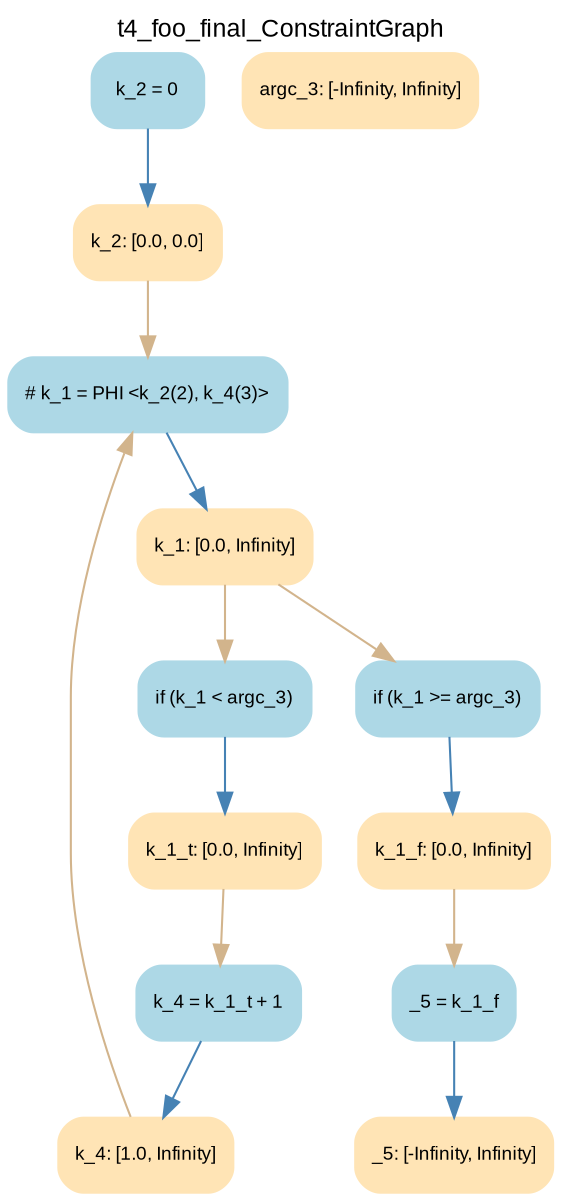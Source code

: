 digraph t4_foo_final_ConstraintGraph { 
	label=t4_foo_final_ConstraintGraph
	center=true
	labelloc=top
	fontname=Arial
	fontsize=12
	edge[fontname=Arial, fontsize=10]
	node[fontname=Arial, fontsize=9]

		Node_0 -> Node_1 [color=steelblue]
		Node_2 -> Node_3 [color=steelblue]
		Node_4 -> Node_5 [color=steelblue]
		Node_6 -> Node_7 [color=steelblue]
		Node_8 -> Node_9 [color=steelblue]
		Node_10 -> Node_11 [color=steelblue]
		Node_9 -> Node_6 [color=tan]
		Node_9 -> Node_10 [color=tan]
		Node_3 -> Node_8 [color=tan]
		Node_7 -> Node_4 [color=tan]
		Node_11 -> Node_2 [color=tan]
		Node_1 -> Node_8 [color=tan]

	Node_0 [fillcolor=lightblue, color=lightblue, shape=Mrecord, style=filled, label="{ k_2 = 0 }"]
	Node_2 [fillcolor=lightblue, color=lightblue, shape=Mrecord, style=filled, label="{ k_4 = k_1_t + 1 }"]
	Node_4 [fillcolor=lightblue, color=lightblue, shape=Mrecord, style=filled, label="{ _5 = k_1_f }"]
	Node_6 [fillcolor=lightblue, color=lightblue, shape=Mrecord, style=filled, label="{ if (k_1 \>= argc_3) }"]
	Node_8 [fillcolor=lightblue, color=lightblue, shape=Mrecord, style=filled, label="{ # k_1 = PHI \<k_2(2), k_4(3)\> }"]
	Node_10 [fillcolor=lightblue, color=lightblue, shape=Mrecord, style=filled, label="{ if (k_1 \< argc_3) }"]
	Node_9 [fillcolor=moccasin, color=moccasin, shape=Mrecord, style=filled, label="{ k_1: \[0.0, Infinity\] }"]
	Node_3 [fillcolor=moccasin, color=moccasin, shape=Mrecord, style=filled, label="{ k_4: \[1.0, Infinity\] }"]
	Node_7 [fillcolor=moccasin, color=moccasin, shape=Mrecord, style=filled, label="{ k_1_f: \[0.0, Infinity\] }"]
	Node_11 [fillcolor=moccasin, color=moccasin, shape=Mrecord, style=filled, label="{ k_1_t: \[0.0, Infinity\] }"]
	Node_5 [fillcolor=moccasin, color=moccasin, shape=Mrecord, style=filled, label="{ _5: \[-Infinity, Infinity\] }"]
	Node_1 [fillcolor=moccasin, color=moccasin, shape=Mrecord, style=filled, label="{ k_2: \[0.0, 0.0\] }"]
	Node_12 [fillcolor=moccasin, color=moccasin, shape=Mrecord, style=filled, label="{ argc_3: \[-Infinity, Infinity\] }"]
}
